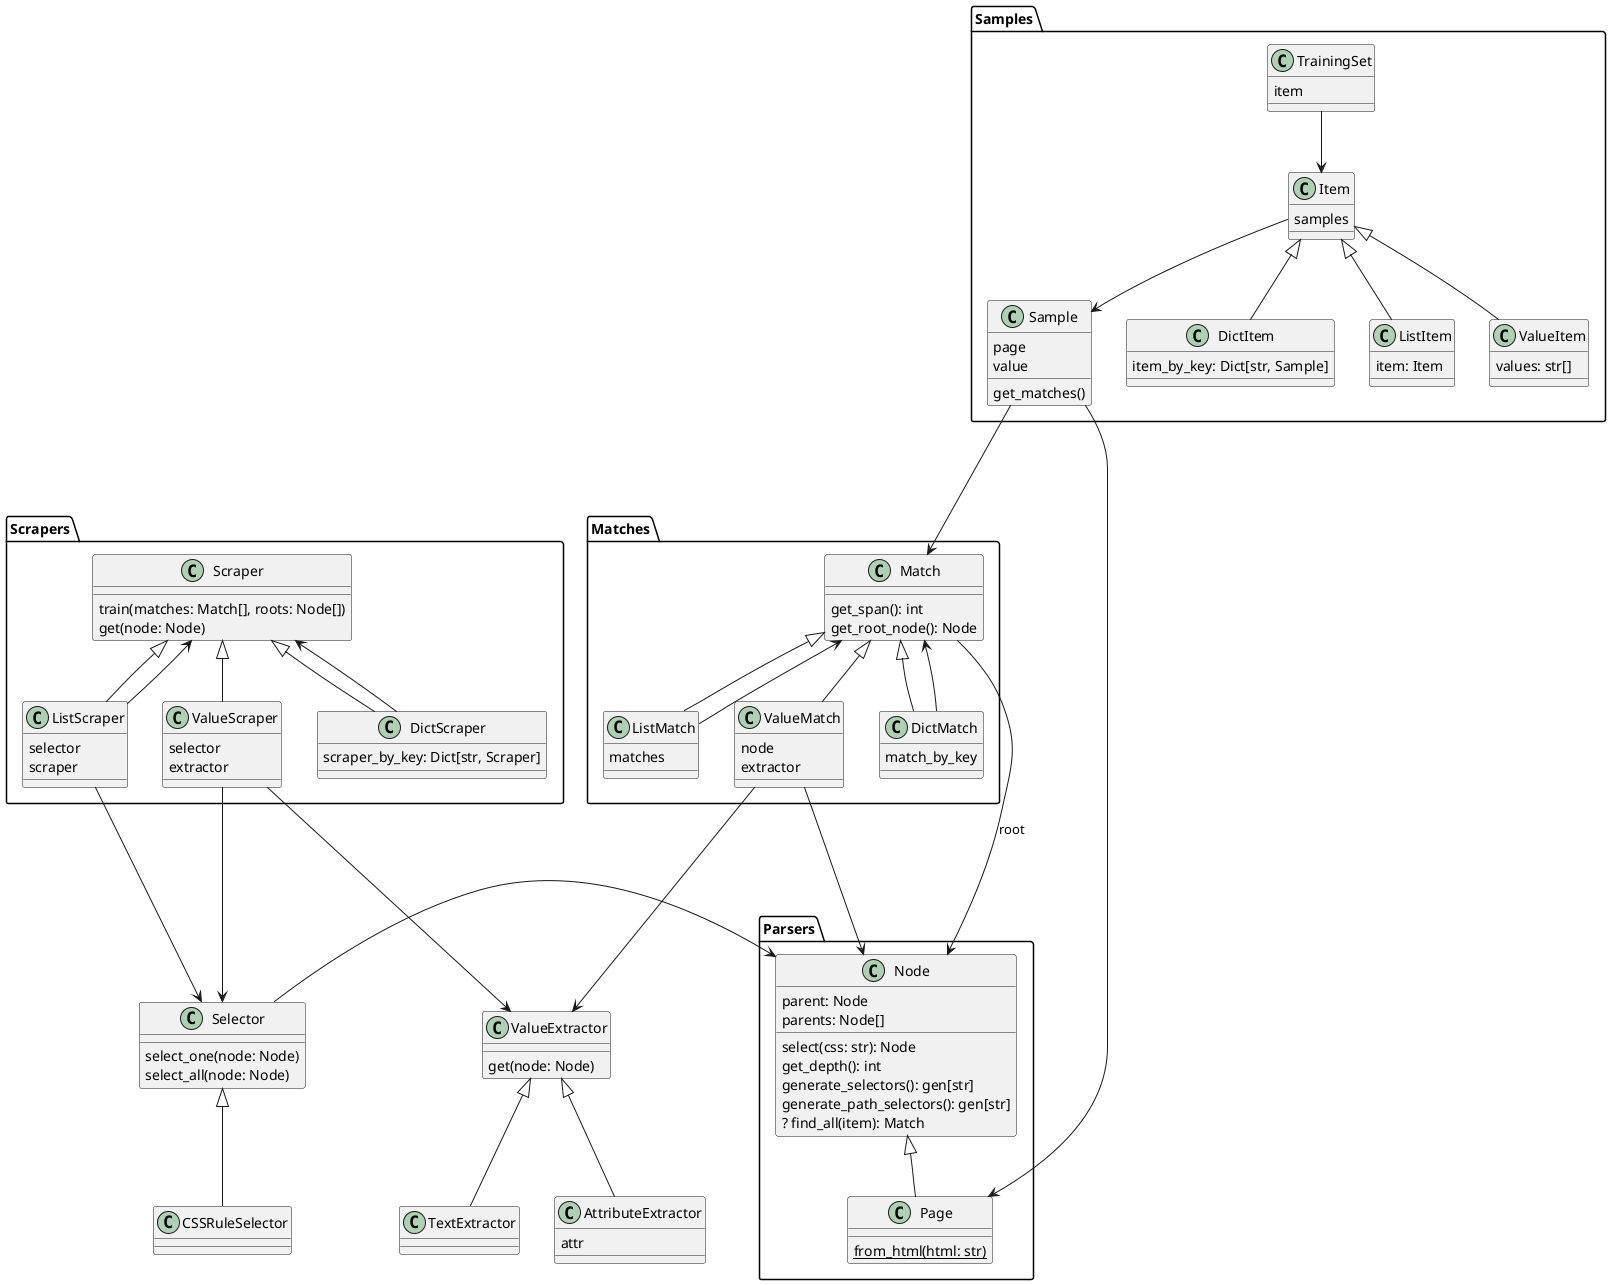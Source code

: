 @startuml
package Parsers {
    class Node
    Node : parent: Node
    Node : parents: Node[]
    Node : select(css: str): Node
    Node : get_depth(): int
    Node : generate_selectors(): gen[str]
    Node : generate_path_selectors(): gen[str]
    Node : ? find_all(item): Match

    class Page
    Page : {static} from_html(html: str)

    Node <|-- Page
}

class Selector
Selector : select_one(node: Node)
Selector : select_all(node: Node)
Selector -> Node

class CSSRuleSelector

Selector <|-- CSSRuleSelector

package Samples {
    class TrainingSet
    TrainingSet : item

    class Item
    Item : samples

    class Sample
    Sample : page
    Sample : value
    Sample : get_matches()

    class DictItem
    DictItem : item_by_key: Dict[str, Sample]

    class ListItem
    ListItem : item: Item

    class ValueItem
    ValueItem : values: str[]
}
Item --> Sample
TrainingSet --> Item
Item <|-- DictItem
Item <|-- ListItem
Item <|-- ValueItem

Sample --> Page

package Matches{
    class Match
    Match : get_span(): int
    Match : get_root_node(): Node

    class DictMatch
    DictMatch : match_by_key
    DictMatch --> Match

    class ListMatch
    ListMatch : matches
    ListMatch --> Match

    class ValueMatch
    ValueMatch : node
    ValueMatch : extractor
}

Match ---> Node : root

ValueMatch ---> Node

Match <|-- DictMatch
Match <|-- ListMatch
Match <|-- ValueMatch

Sample ---> Match

package Scrapers {
    class Scraper
    Scraper : train(matches: Match[], roots: Node[])
    Scraper : get(node: Node)

    class DictScraper
    DictScraper : scraper_by_key: Dict[str, Scraper]
    DictScraper --> Scraper

    class ListScraper
    ListScraper : selector
    ListScraper : scraper
    ListScraper --> Scraper

    class ValueScraper
    ValueScraper : selector
    ValueScraper : extractor
}

ValueScraper ---> Selector
ListScraper ---> Selector

class ValueExtractor
ValueExtractor : get(node: Node)

class AttributeExtractor
AttributeExtractor : attr

class TextExtractor

Scraper <|-- DictScraper
Scraper <|-- ListScraper
Scraper <|-- ValueScraper
ValueScraper ---> ValueExtractor

ValueExtractor <|--  AttributeExtractor
ValueExtractor <|--  TextExtractor

ValueMatch --> ValueExtractor


@enduml